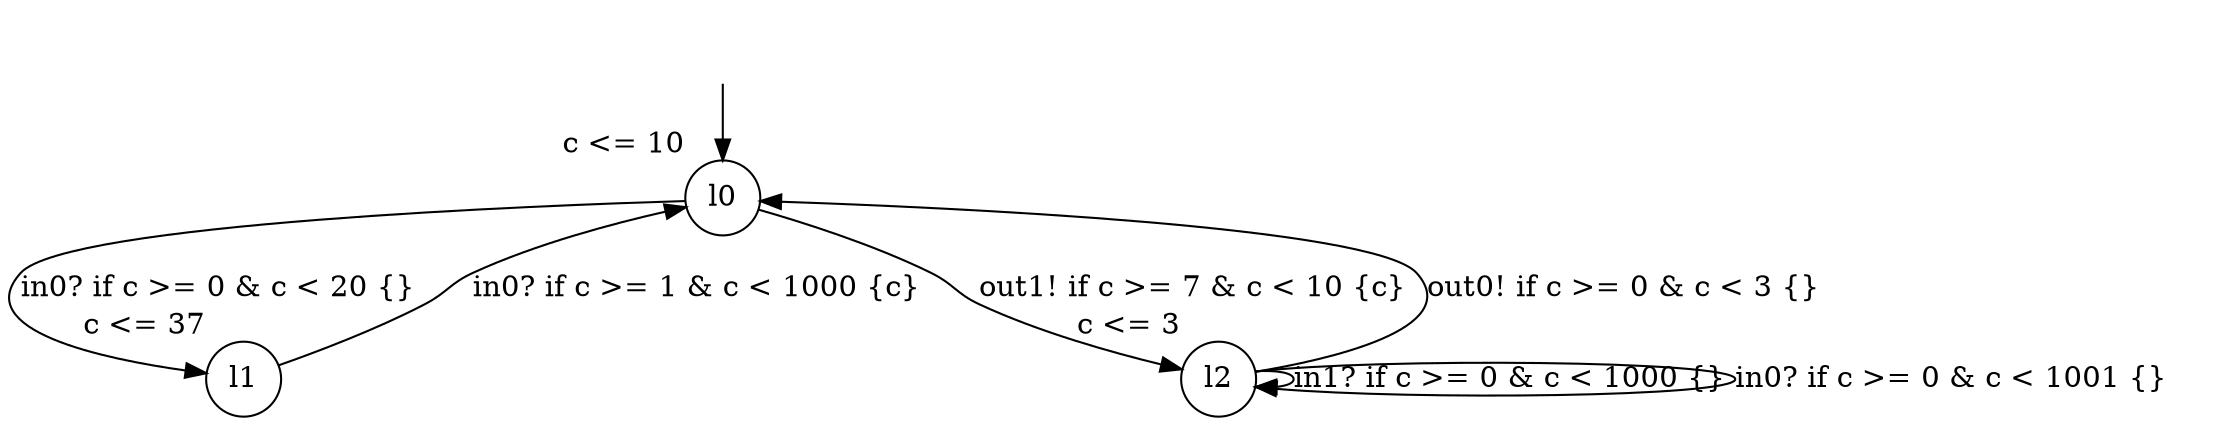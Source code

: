 digraph g {
__start0 [label="" shape="none"];
l0 [shape="circle" margin=0 label="l0", xlabel="c <= 10"];
l1 [shape="circle" margin=0 label="l1", xlabel="c <= 37"];
l2 [shape="circle" margin=0 label="l2", xlabel="c <= 3"];
l0 -> l2 [label="out1! if c >= 7 & c < 10 {c} "];
l0 -> l1 [label="in0? if c >= 0 & c < 20 {} "];
l1 -> l0 [label="in0? if c >= 1 & c < 1000 {c} "];
l2 -> l2 [label="in1? if c >= 0 & c < 1000 {} "];
l2 -> l0 [label="out0! if c >= 0 & c < 3 {} "];
l2 -> l2 [label="in0? if c >= 0 & c < 1001 {} "];
__start0 -> l0;
}
